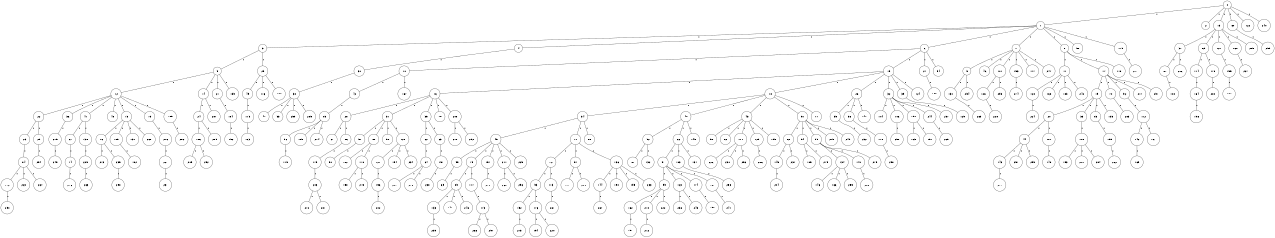 graph G {
size="8.5,11;"
ratio = "expand;"
fixedsize="true;"
overlap="scale;"
node[shape=circle,width=.12,hight=.12,fontsize=12]
edge[fontsize=12]

0[label=" 0" color=black, pos="0.080318294,1.2323214!"];
1[label=" 1" color=black, pos="1.0852099,2.6869825!"];
2[label=" 2" color=black, pos="0.9661914,1.1597471!"];
3[label=" 3" color=black, pos="1.3362937,0.6028379!"];
4[label=" 4" color=black, pos="1.6878277,0.33638469!"];
5[label=" 5" color=black, pos="2.6150641,2.4864759!"];
6[label=" 6" color=black, pos="1.1379634,0.92130808!"];
7[label=" 7" color=black, pos="1.7033951,2.639031!"];
8[label=" 8" color=black, pos="0.54393447,2.2447095!"];
9[label=" 9" color=black, pos="0.036395047,0.15321801!"];
10[label=" 10" color=black, pos="2.164422,2.8659318!"];
11[label=" 11" color=black, pos="0.089283962,1.5845743!"];
12[label=" 12" color=black, pos="0.99413013,0.95459297!"];
13[label=" 13" color=black, pos="0.1728268,2.0384232!"];
14[label=" 14" color=black, pos="2.6402107,1.2806951!"];
15[label=" 15" color=black, pos="2.4863065,1.1273192!"];
16[label=" 16" color=black, pos="2.7910784,2.6593854!"];
17[label=" 17" color=black, pos="1.3037207,1.8300599!"];
18[label=" 18" color=black, pos="2.1255685,0.96885836!"];
19[label=" 19" color=black, pos="1.1647614,1.991964!"];
20[label=" 20" color=black, pos="2.4743916,0.76808581!"];
21[label=" 21" color=black, pos="1.3876259,0.95800862!"];
22[label=" 22" color=black, pos="2.7662403,0.37144243!"];
23[label=" 23" color=black, pos="2.1584297,2.2827878!"];
24[label=" 24" color=black, pos="0.8707904,2.7769816!"];
25[label=" 25" color=black, pos="2.7547765,0.6426538!"];
26[label=" 26" color=black, pos="2.3030333,1.0951974!"];
27[label=" 27" color=black, pos="2.1649448,0.62668629!"];
28[label=" 28" color=black, pos="1.0337185,2.2865548!"];
29[label=" 29" color=black, pos="0.20128111,1.4491809!"];
30[label=" 30" color=black, pos="1.4832671,1.2200682!"];
31[label=" 31" color=black, pos="1.319385,1.591205!"];
32[label=" 32" color=black, pos="1.4450292,2.3646865!"];
33[label=" 33" color=black, pos="2.9752282,1.0801507!"];
34[label=" 34" color=black, pos="0.6188525,2.7460562!"];
35[label=" 35" color=black, pos="2.2625096,1.4231337!"];
36[label=" 36" color=black, pos="0.76751459,0.71757238!"];
37[label=" 37" color=black, pos="1.9542519,0.93631711!"];
38[label=" 38" color=black, pos="0.98737668,0.079215844!"];
39[label=" 39" color=black, pos="0.65924132,2.4969371!"];
40[label=" 40" color=black, pos="2.0386075,0.30407617!"];
41[label=" 41" color=black, pos="2.868964,1.2920971!"];
42[label=" 42" color=black, pos="2.559575,1.2716138!"];
43[label=" 43" color=black, pos="0.41089582,0.11831258!"];
44[label=" 44" color=black, pos="1.404436,2.1472061!"];
45[label=" 45" color=black, pos="2.0026383,0.79620691!"];
46[label=" 46" color=black, pos="1.2399086,1.2967767!"];
47[label=" 47" color=black, pos="0.54584359,1.0034203!"];
48[label=" 48" color=black, pos="2.6553375,0.59828672!"];
49[label=" 49" color=black, pos="0.69172337,2.0121179!"];
50[label=" 50" color=black, pos="2.9285372,0.073382888!"];
51[label=" 51" color=black, pos="2.9784792,1.5178434!"];
52[label=" 52" color=black, pos="2.0275804,2.7416031!"];
53[label=" 53" color=black, pos="0.74857275,1.0202337!"];
54[label=" 54" color=black, pos="2.4132328,1.8876312!"];
55[label=" 55" color=black, pos="1.1107241,0.54352744!"];
56[label=" 56" color=black, pos="2.198548,1.290363!"];
57[label=" 57" color=black, pos="2.032198,1.1415698!"];
58[label=" 58" color=black, pos="0.5862127,1.3001682!"];
59[label=" 59" color=black, pos="2.4066481,1.9476072!"];
60[label=" 60" color=black, pos="0.48306107,0.46444723!"];
61[label=" 61" color=black, pos="1.2270203,0.22011512!"];
62[label=" 62" color=black, pos="1.8016912,0.59932949!"];
63[label=" 63" color=black, pos="0.99879782,2.6784768!"];
64[label=" 64" color=black, pos="0.28467109,0.08761725!"];
65[label=" 65" color=black, pos="0.2713208,1.2776043!"];
66[label=" 66" color=black, pos="1.4441396,0.42222543!"];
67[label=" 67" color=black, pos="0.39578397,2.2850163!"];
68[label=" 68" color=black, pos="0.059042881,2.1104789!"];
69[label=" 69" color=black, pos="2.2341444,0.92631632!"];
70[label=" 70" color=black, pos="2.4383403,1.9482509!"];
71[label=" 71" color=black, pos="0.66850274,2.634484!"];
72[label=" 72" color=black, pos="2.5955676,2.2700429!"];
73[label=" 73" color=black, pos="0.9512882,0.72442188!"];
74[label=" 74" color=black, pos="0.12541958,1.2462156!"];
75[label=" 75" color=black, pos="2.5164799,2.4000486!"];
76[label=" 76" color=black, pos="1.2806954,0.861586!"];
77[label=" 77" color=black, pos="2.8411214,2.5506754!"];
78[label=" 78" color=black, pos="2.3135481,2.7165998!"];
79[label=" 79" color=black, pos="2.125654,1.9352247!"];
80[label=" 80" color=black, pos="0.073184976,2.5881099!"];
81[label=" 81" color=black, pos="1.7529148,0.41990103!"];
82[label=" 82" color=black, pos="1.4591791,1.3995379!"];
83[label=" 83" color=black, pos="1.1973485,2.5511818!"];
84[label=" 84" color=black, pos="1.3101139,2.9928836!"];
85[label=" 85" color=black, pos="0.20067014,0.43069706!"];
86[label=" 86" color=black, pos="0.042485216,0.49626911!"];
87[label=" 87" color=black, pos="0.49838065,1.8893607!"];
88[label=" 88" color=black, pos="1.6367614,2.5960388!"];
89[label=" 89" color=black, pos="1.7900025,1.2680105!"];
90[label=" 90" color=black, pos="0.68205645,1.2248406!"];
91[label=" 91" color=black, pos="2.4671348,2.3574488!"];
92[label=" 92" color=black, pos="1.1887903,2.9284841!"];
93[label=" 93" color=black, pos="2.8938914,2.9036787!"];
94[label=" 94" color=black, pos="1.506478,0.10451582!"];
95[label=" 95" color=black, pos="2.8314416,1.5764243!"];
96[label=" 96" color=black, pos="0.47134719,2.8578791!"];
97[label=" 97" color=black, pos="2.1884029,0.51053125!"];
98[label=" 98" color=black, pos="2.793438,2.7498643!"];
99[label=" 99" color=black, pos="1.5113943,1.0378215!"];
100[label=" 100" color=black, pos="1.4576456,2.0896451!"];
101[label=" 101" color=black, pos="1.3254868,1.2879137!"];
102[label=" 102" color=black, pos="2.3932715,1.8368235!"];
103[label=" 103" color=black, pos="0.38630604,2.6929161!"];
104[label=" 104" color=black, pos="0.58571088,1.1190029!"];
105[label=" 105" color=black, pos="0.67668475,2.6445732!"];
106[label=" 106" color=black, pos="0.36490603,0.7306955!"];
107[label=" 107" color=black, pos="1.5017507,1.576485!"];
108[label=" 108" color=black, pos="0.73482265,0.31093336!"];
109[label=" 109" color=black, pos="0.65945381,2.8922742!"];
110[label=" 110" color=black, pos="0.99127654,1.2774384!"];
111[label=" 111" color=black, pos="2.1423454,2.2352358!"];
112[label=" 112" color=black, pos="0.52114965,1.5021701!"];
113[label=" 113" color=black, pos="2.9837729,2.6679571!"];
114[label=" 114" color=black, pos="0.54118091,0.22497926!"];
115[label=" 115" color=black, pos="2.1671696,2.002328!"];
116[label=" 116" color=black, pos="1.4675943,2.9623017!"];
117[label=" 117" color=black, pos="1.9121084,2.1797735!"];
118[label=" 118" color=black, pos="1.5836735,1.2809675!"];
119[label=" 119" color=black, pos="2.4275664,1.4540752!"];
120[label=" 120" color=black, pos="2.870442,2.1465505!"];
121[label=" 121" color=black, pos="1.1029887,0.20289377!"];
122[label=" 122" color=black, pos="0.21316017,1.6871012!"];
123[label=" 123" color=black, pos="2.2293373,1.2823221!"];
124[label=" 124" color=black, pos="2.0026905,0.82397982!"];
125[label=" 125" color=black, pos="2.0991996,1.8181838!"];
126[label=" 126" color=black, pos="0.46096523,1.4088921!"];
127[label=" 127" color=black, pos="1.6153546,0.83724769!"];
128[label=" 128" color=black, pos="1.8192126,1.3400115!"];
129[label=" 129" color=black, pos="0.79830573,0.56637085!"];
130[label=" 130" color=black, pos="0.97077833,1.3917957!"];
131[label=" 131" color=black, pos="0.94290124,1.8970473!"];
132[label=" 132" color=black, pos="1.9187416,1.8603906!"];
133[label=" 133" color=black, pos="1.7247804,2.7008144!"];
134[label=" 134" color=black, pos="0.77772573,1.0742773!"];
135[label=" 135" color=black, pos="0.9726738,1.878877!"];
136[label=" 136" color=black, pos="0.89532314,1.7140877!"];
137[label=" 137" color=black, pos="1.7617938,1.7050948!"];
138[label=" 138" color=black, pos="1.5339306,2.9326877!"];
139[label=" 139" color=black, pos="1.7710083,1.4224236!"];
140[label=" 140" color=black, pos="2.5507622,2.7076911!"];
141[label=" 141" color=black, pos="0.9613887,2.4612882!"];
142[label=" 142" color=black, pos="1.518212,0.13219476!"];
143[label=" 143" color=black, pos="2.4470905,2.2827722!"];
144[label=" 144" color=black, pos="2.2299602,0.036042526!"];
145[label=" 145" color=black, pos="0.27731849,0.72432606!"];
146[label=" 146" color=black, pos="0.83802777,0.28808101!"];
147[label=" 147" color=black, pos="2.4867488,1.2987859!"];
148[label=" 148" color=black, pos="2.9933189,0.31305357!"];
149[label=" 149" color=black, pos="2.4149824,0.69382204!"];
150[label=" 150" color=black, pos="0.30990734,0.42408011!"];
151[label=" 151" color=black, pos="0.83708852,2.0994115!"];
152[label=" 152" color=black, pos="2.7037122,2.0588027!"];
153[label=" 153" color=black, pos="0.87659134,1.7922798!"];
154[label=" 154" color=black, pos="1.4401425,1.3236552!"];
155[label=" 155" color=black, pos="1.7908655,1.9644024!"];
156[label=" 156" color=black, pos="0.62891799,1.738892!"];
157[label=" 157" color=black, pos="1.0517977,2.9770948!"];
158[label=" 158" color=black, pos="0.25873086,2.1187029!"];
159[label=" 159" color=black, pos="2.1080272,2.1628681!"];
160[label=" 160" color=black, pos="2.3535685,2.7927701!"];
161[label=" 161" color=black, pos="0.0047995183,2.9447789!"];
162[label=" 162" color=black, pos="1.6654108,0.37183343!"];
163[label=" 163" color=black, pos="1.8908751,1.2404607!"];
164[label=" 164" color=black, pos="2.6136917,2.5636935!"];
165[label=" 165" color=black, pos="2.4120668,1.0271945!"];
166[label=" 166" color=black, pos="1.9419631,2.766617!"];
167[label=" 167" color=black, pos="2.3640119,1.8617297!"];
168[label=" 168" color=black, pos="1.1511559,0.9477402!"];
169[label=" 169" color=black, pos="2.2395498,1.6008974!"];
170[label=" 170" color=black, pos="0.16095322,1.3612368!"];
171[label=" 171" color=black, pos="2.3089666,1.5716214!"];
172[label=" 172" color=black, pos="1.5810502,0.5881478!"];
173[label=" 173" color=black, pos="1.6761032,1.6639146!"];
174[label=" 174" color=black, pos="1.7612398,0.66805668!"];
175[label=" 175" color=black, pos="0.36001669,1.842832!"];
176[label=" 176" color=black, pos="0.1842862,2.6671279!"];
177[label=" 177" color=black, pos="2.6830914,1.3287965!"];
178[label=" 178" color=black, pos="1.2407562,0.89587293!"];
179[label=" 179" color=black, pos="1.2917309,0.47238123!"];
180[label=" 180" color=black, pos="2.6028093,0.86589808!"];
181[label=" 181" color=black, pos="2.6758714,1.8969789!"];
182[label=" 182" color=black, pos="1.9603443,2.5623628!"];
183[label=" 183" color=black, pos="1.094822,2.8315335!"];
184[label=" 184" color=black, pos="1.195767,0.70294415!"];
185[label=" 185" color=black, pos="1.7666868,2.722903!"];
186[label=" 186" color=black, pos="1.721774,1.5571659!"];
187[label=" 187" color=black, pos="0.086270287,2.8862859!"];
188[label=" 188" color=black, pos="1.0900762,0.96799217!"];
189[label=" 189" color=black, pos="2.2819967,2.2030586!"];
190[label=" 190" color=black, pos="0.43000669,1.562702!"];
191[label=" 191" color=black, pos="0.17061618,0.80393686!"];
192[label=" 192" color=black, pos="0.89289692,0.2452416!"];
193[label=" 193" color=black, pos="1.5386217,2.6670267!"];
194[label=" 194" color=black, pos="0.5869205,0.27390051!"];
195[label=" 195" color=black, pos="0.25373975,0.36227041!"];
196[label=" 196" color=black, pos="1.9123705,0.10976342!"];
197[label=" 197" color=black, pos="0.19523367,0.43670815!"];
198[label=" 198" color=black, pos="1.0782434,2.150069!"];
199[label=" 199" color=black, pos="2.3936456,2.6152428!"];
200[label=" 200" color=black, pos="0.4608869,0.94612623!"];
201[label=" 201" color=black, pos="2.828629,1.2599042!"];
202[label=" 202" color=black, pos="1.8373456,2.0887403!"];
203[label=" 203" color=black, pos="0.69399118,1.4349013!"];
204[label=" 204" color=black, pos="1.7812733,0.80072881!"];
205[label=" 205" color=black, pos="2.8574867,0.60174731!"];
206[label=" 206" color=black, pos="0.23684707,1.1845898!"];
207[label=" 207" color=black, pos="2.7058222,2.9170352!"];
208[label=" 208" color=black, pos="0.66031702,2.1662177!"];
209[label=" 209" color=black, pos="1.4763144,1.9044955!"];
210[label=" 210" color=black, pos="0.95992665,2.4047453!"];
211[label=" 211" color=black, pos="0.44424656,1.2602795!"];
212[label=" 212" color=black, pos="2.3843113,1.2020268!"];
213[label=" 213" color=black, pos="0.29844525,0.17752813!"];
214[label=" 214" color=black, pos="0.55559044,0.16578498!"];
215[label=" 215" color=black, pos="0.16195049,2.4281218!"];
216[label=" 216" color=black, pos="0.94598155,1.3112135!"];
217[label=" 217" color=black, pos="0.020461394,1.7359559!"];
218[label=" 218" color=black, pos="1.2089449,1.6343059!"];
219[label=" 219" color=black, pos="1.9803478,1.8787113!"];
220[label=" 220" color=black, pos="0.95559366,2.606457!"];
221[label=" 221" color=black, pos="0.88451223,0.78933122!"];
222[label=" 222" color=black, pos="1.1461031,2.7015153!"];
223[label=" 223" color=black, pos="0.037936345,2.130321!"];
224[label=" 224" color=black, pos="1.7239766,2.4062138!"];
225[label=" 225" color=black, pos="0.65724367,1.724826!"];
226[label=" 226" color=black, pos="2.2828709,1.5193801!"];
227[label=" 227" color=black, pos="0.25371728,2.6278778!"];
228[label=" 228" color=black, pos="0.47882955,2.4633498!"];
229[label=" 229" color=black, pos="2.01832,0.80344445!"];
230[label=" 230" color=black, pos="0.20779726,1.4724766!"];
231[label=" 231" color=black, pos="2.6345969,2.2296515!"];
232[label=" 232" color=black, pos="0.044332199,0.10301147!"];
233[label=" 233" color=black, pos="1.778035,0.56776447!"];
234[label=" 234" color=black, pos="0.18696942,2.3241247!"];
235[label=" 235" color=black, pos="0.48523599,1.6499976!"];
236[label=" 236" color=black, pos="1.1863372,0.32740732!"];
237[label=" 237" color=black, pos="1.3660285,1.3690802!"];
238[label=" 238" color=black, pos="0.63581154,0.81955939!"];
239[label=" 239" color=black, pos="2.4443544,1.6289819!"];
240[label=" 240" color=black, pos="1.6850762,1.1902625!"];
241[label=" 241" color=black, pos="2.5598309,2.5240172!"];
242[label=" 242" color=black, pos="2.8451715,2.187487!"];
243[label=" 243" color=black, pos="1.8001443,2.294473!"];
244[label=" 244" color=black, pos="0.95083209,0.19113871!"];
245[label=" 245" color=black, pos="1.7527321,1.8906864!"];
246[label=" 246" color=black, pos="2.4017757,2.6589521!"];
247[label=" 247" color=black, pos="1.7594567,2.3348167!"];
248[label=" 248" color=black, pos="2.0199274,1.9076441!"];
249[label=" 249" color=black, pos="2.2831061,0.32655852!"];
250[label=" 250" color=black, pos="2.2798032,0.45868513!"];
251[label=" 251" color=black, pos="1.3515301,2.066429!"];
252[label=" 252" color=black, pos="2.3750385,1.6192228!"];
253[label=" 253" color=black, pos="2.8177866,1.5163143!"];
254[label=" 254" color=black, pos="1.2201551,1.0656925!"];
255[label=" 255" color=black, pos="0.46320031,0.42414468!"];
256[label=" 256" color=black, pos="2.9255884,0.06288589!"];
257[label=" 257" color=black, pos="1.7634502,1.3369722!"];
258[label=" 258" color=black, pos="0.90348992,0.1232008!"];
259[label=" 259" color=black, pos="0.54881544,1.5573823!"];
260[label=" 260" color=black, pos="2.4471975,0.051624558!"];
261[label=" 261" color=black, pos="0.68651438,2.4845464!"];
262[label=" 262" color=black, pos="0.74320515,2.8862812!"];
263[label=" 263" color=black, pos="1.9507481,1.6895331!"];
264[label=" 264" color=black, pos="1.6422147,0.08503099!"];
265[label=" 265" color=black, pos="2.1418634,2.4489182!"];
266[label=" 266" color=black, pos="0.21766043,2.3003734!"];
267[label=" 267" color=black, pos="1.7617488,0.69032982!"];
268[label=" 268" color=black, pos="2.0343608,1.4739303!"];
269[label=" 269" color=black, pos="2.3098932,2.6275446!"];
270[label=" 270" color=black, pos="0.50871567,2.2595038!"];
271[label=" 271" color=black, pos="0.82425169,0.33580023!"];
272[label=" 272" color=black, pos="0.70145591,1.8721313!"];
273[label=" 273" color=black, pos="2.8428344,1.8886727!"];
274[label=" 274" color=black, pos="1.8931685,1.8269707!"];
275[label=" 275" color=black, pos="0.046801718,2.8638635!"];
276[label=" 276" color=black, pos="1.2592549,0.80203765!"];
277[label=" 277" color=black, pos="2.2962706,2.6222464!"];
278[label=" 278" color=black, pos="1.943408,2.2644501!"];
279[label=" 279" color=black, pos="0.83078712,0.23412615!"];
280[label=" 280" color=black, pos="1.0210815,0.37556236!"];
281[label=" 281" color=black, pos="1.4273069,2.9244107!"];
282[label=" 282" color=black, pos="0.45328109,2.9753927!"];
283[label=" 283" color=black, pos="0.26868187,1.5812453!"];
284[label=" 284" color=black, pos="0.17705007,1.0970848!"];
285[label=" 285" color=black, pos="1.8128652,1.278307!"];
286[label=" 286" color=black, pos="0.60108144,1.523933!"];
287[label=" 287" color=black, pos="2.1430074,2.9641116!"];
288[label=" 288" color=black, pos="2.8643166,2.0280048!"];
289[label=" 289" color=black, pos="2.603909,0.61209887!"];
290[label=" 290" color=black, pos="0.70379686,1.5572729!"];
291[label=" 291" color=black, pos="2.4267477,1.5004155!"];
292[label=" 292" color=black, pos="2.5218011,1.0771185!"];
293[label=" 293" color=black, pos="1.3168315,2.0909396!"];
294[label=" 294" color=black, pos="1.8981826,0.34978152!"];
295[label=" 295" color=black, pos="0.37293169,0.20527889!"];
296[label=" 296" color=black, pos="2.6535671,0.52887171!"];
297[label=" 297" color=black, pos="2.1856992,2.3146661!"];
298[label=" 298" color=black, pos="0.72846212,1.8619748!"];
299[label=" 299" color=black, pos="2.0104572,0.75900767!"];
0--1[label="1"]
0--2[label="1"]
0--13[label="1"]
0--60[label="1"]
0--122[label="1"]
0--240[label="1"]
1--3[label="1"]
1--4[label="1"]
1--6[label="1"]
1--7[label="1"]
1--8[label="1"]
1--50[label="1"]
1--175[label="1"]
3--5[label="1"]
3--29[label="1"]
4--30[label="1"]
5--12[label="1"]
5--14[label="1"]
5--21[label="1"]
5--139[label="1"]
6--10[label="1"]
6--15[label="1"]
6--27[label="1"]
6--54[label="1"]
7--9[label="1"]
7--46[label="1"]
7--101[label="1"]
7--153[label="1"]
7--177[label="1"]
7--247[label="1"]
8--11[label="1"]
8--17[label="1"]
8--118[label="1"]
9--130[label="1"]
9--254[label="1"]
10--42[label="1"]
10--167[label="1"]
11--128[label="1"]
11--168[label="1"]
11--183[label="1"]
11--242[label="1"]
12--22[label="1"]
12--36[label="1"]
12--41[label="1"]
12--48[label="1"]
12--73[label="1"]
12--75[label="1"]
12--185[label="1"]
13--37[label="1"]
13--65[label="1"]
13--127[label="1"]
13--160[label="1"]
13--209[label="1"]
14--24[label="1"]
14--287[label="1"]
15--16[label="1"]
15--18[label="1"]
15--26[label="1"]
15--32[label="1"]
15--39[label="1"]
15--124[label="1"]
16--28[label="1"]
16--31[label="1"]
16--35[label="1"]
16--78[label="1"]
16--208[label="1"]
17--19[label="1"]
17--70[label="1"]
17--92[label="1"]
17--217[label="1"]
17--291[label="1"]
18--34[label="1"]
18--40[label="1"]
18--43[label="1"]
18--51[label="1"]
18--77[label="1"]
19--20[label="1"]
19--33[label="1"]
19--83[label="1"]
19--135[label="1"]
20--44[label="1"]
20--107[label="1"]
21--184[label="1"]
22--23[label="1"]
22--25[label="1"]
23--84[label="1"]
24--186[label="1"]
24--289[label="1"]
25--294[label="1"]
26--55[label="1"]
26--56[label="1"]
26--147[label="1"]
27--188[label="1"]
28--61[label="1"]
28--86[label="1"]
29--49[label="1"]
29--116[label="1"]
29--180[label="1"]
30--38[label="1"]
31--57[label="1"]
31--88[label="1"]
31--98[label="1"]
31--120[label="1"]
32--104[label="1"]
32--106[label="1"]
32--150[label="1"]
32--244[label="1"]
32--257[label="1"]
33--100[label="1"]
34--45[label="1"]
34--71[label="1"]
34--80[label="1"]
35--62[label="1"]
35--63[label="1"]
36--215[label="1"]
37--87[label="1"]
37--206[label="1"]
38--47[label="1"]
38--53[label="1"]
38--259[label="1"]
38--285[label="1"]
39--129[label="1"]
40--52[label="1"]
40--66[label="1"]
40--149[label="1"]
41--67[label="1"]
41--138[label="1"]
42--85[label="1"]
43--58[label="1"]
43--82[label="1"]
43--111[label="1"]
43--125[label="1"]
43--199[label="1"]
44--143[label="1"]
44--251[label="1"]
44--299[label="1"]
45--59[label="1"]
45--79[label="1"]
45--157[label="1"]
45--211[label="1"]
45--225[label="1"]
49--115[label="1"]
51--68[label="1"]
51--94[label="1"]
51--95[label="1"]
51--219[label="1"]
51--245[label="1"]
52--81[label="1"]
52--132[label="1"]
55--232[label="1"]
56--170[label="1"]
57--90[label="1"]
59--69[label="1"]
60--295[label="1"]
62--64[label="1"]
63--151[label="1"]
64--207[label="1"]
64--278[label="1"]
65--114[label="1"]
65--178[label="1"]
66--91[label="1"]
66--103[label="1"]
66--137[label="1"]
67--74[label="1"]
68--145[label="1"]
68--237[label="1"]
70--283[label="1"]
71--72[label="1"]
71--97[label="1"]
71--136[label="1"]
72--93[label="1"]
72--113[label="1"]
73--76[label="1"]
73--109[label="1"]
73--131[label="1"]
73--260[label="1"]
74--276[label="1"]
75--216[label="1"]
76--213[label="1"]
76--235[label="1"]
79--89[label="1"]
79--117[label="1"]
83--159[label="1"]
84--172[label="1"]
84--223[label="1"]
84--264[label="1"]
85--96[label="1"]
85--189[label="1"]
85--214[label="1"]
86--179[label="1"]
87--108[label="1"]
88--102[label="1"]
88--110[label="1"]
89--133[label="1"]
89--141[label="1"]
89--246[label="1"]
91--99[label="1"]
91--123[label="1"]
91--174[label="1"]
91--181[label="1"]
92--112[label="1"]
93--152[label="1"]
93--176[label="1"]
94--105[label="1"]
94--275[label="1"]
95--134[label="1"]
95--140[label="1"]
95--279[label="1"]
96--119[label="1"]
97--171[label="1"]
97--200[label="1"]
99--162[label="1"]
99--210[label="1"]
99--222[label="1"]
100--193[label="1"]
100--201[label="1"]
100--284[label="1"]
101--126[label="1"]
101--293[label="1"]
103--253[label="1"]
106--250[label="1"]
107--148[label="1"]
109--182[label="1"]
110--158[label="1"]
110--248[label="1"]
111--226[label="1"]
111--230[label="1"]
111--256[label="1"]
112--142[label="1"]
112--161[label="1"]
113--261[label="1"]
114--164[label="1"]
115--163[label="1"]
117--173[label="1"]
120--121[label="1"]
120--154[label="1"]
120--234[label="1"]
121--156[label="1"]
123--236[label="1"]
123--243[label="1"]
125--286[label="1"]
126--228[label="1"]
127--155[label="1"]
128--224[label="1"]
130--265[label="1"]
133--239[label="1"]
134--146[label="1"]
134--166[label="1"]
134--255[label="1"]
136--144[label="1"]
136--190[label="1"]
136--195[label="1"]
136--233[label="1"]
138--229[label="1"]
140--288[label="1"]
142--165[label="1"]
143--277[label="1"]
144--267[label="1"]
145--204[label="1"]
150--169[label="1"]
150--197[label="1"]
151--238[label="1"]
152--273[label="1"]
153--274[label="1"]
155--187[label="1"]
156--202[label="1"]
157--270[label="1"]
159--262[label="1"]
160--227[label="1"]
162--191[label="1"]
164--196[label="1"]
170--258[label="1"]
172--290[label="1"]
173--266[label="1"]
173--297[label="1"]
174--198[label="1"]
175--271[label="1"]
176--194[label="1"]
176--220[label="1"]
178--280[label="1"]
179--203[label="1"]
181--241[label="1"]
184--192[label="1"]
185--282[label="1"]
186--205[label="1"]
186--252[label="1"]
203--272[label="1"]
203--281[label="1"]
208--218[label="1"]
208--292[label="1"]
210--212[label="1"]
211--268[label="1"]
211--296[label="1"]
215--249[label="1"]
216--221[label="1"]
221--231[label="1"]
229--263[label="1"]
235--298[label="1"]
244--269[label="1"]

}
